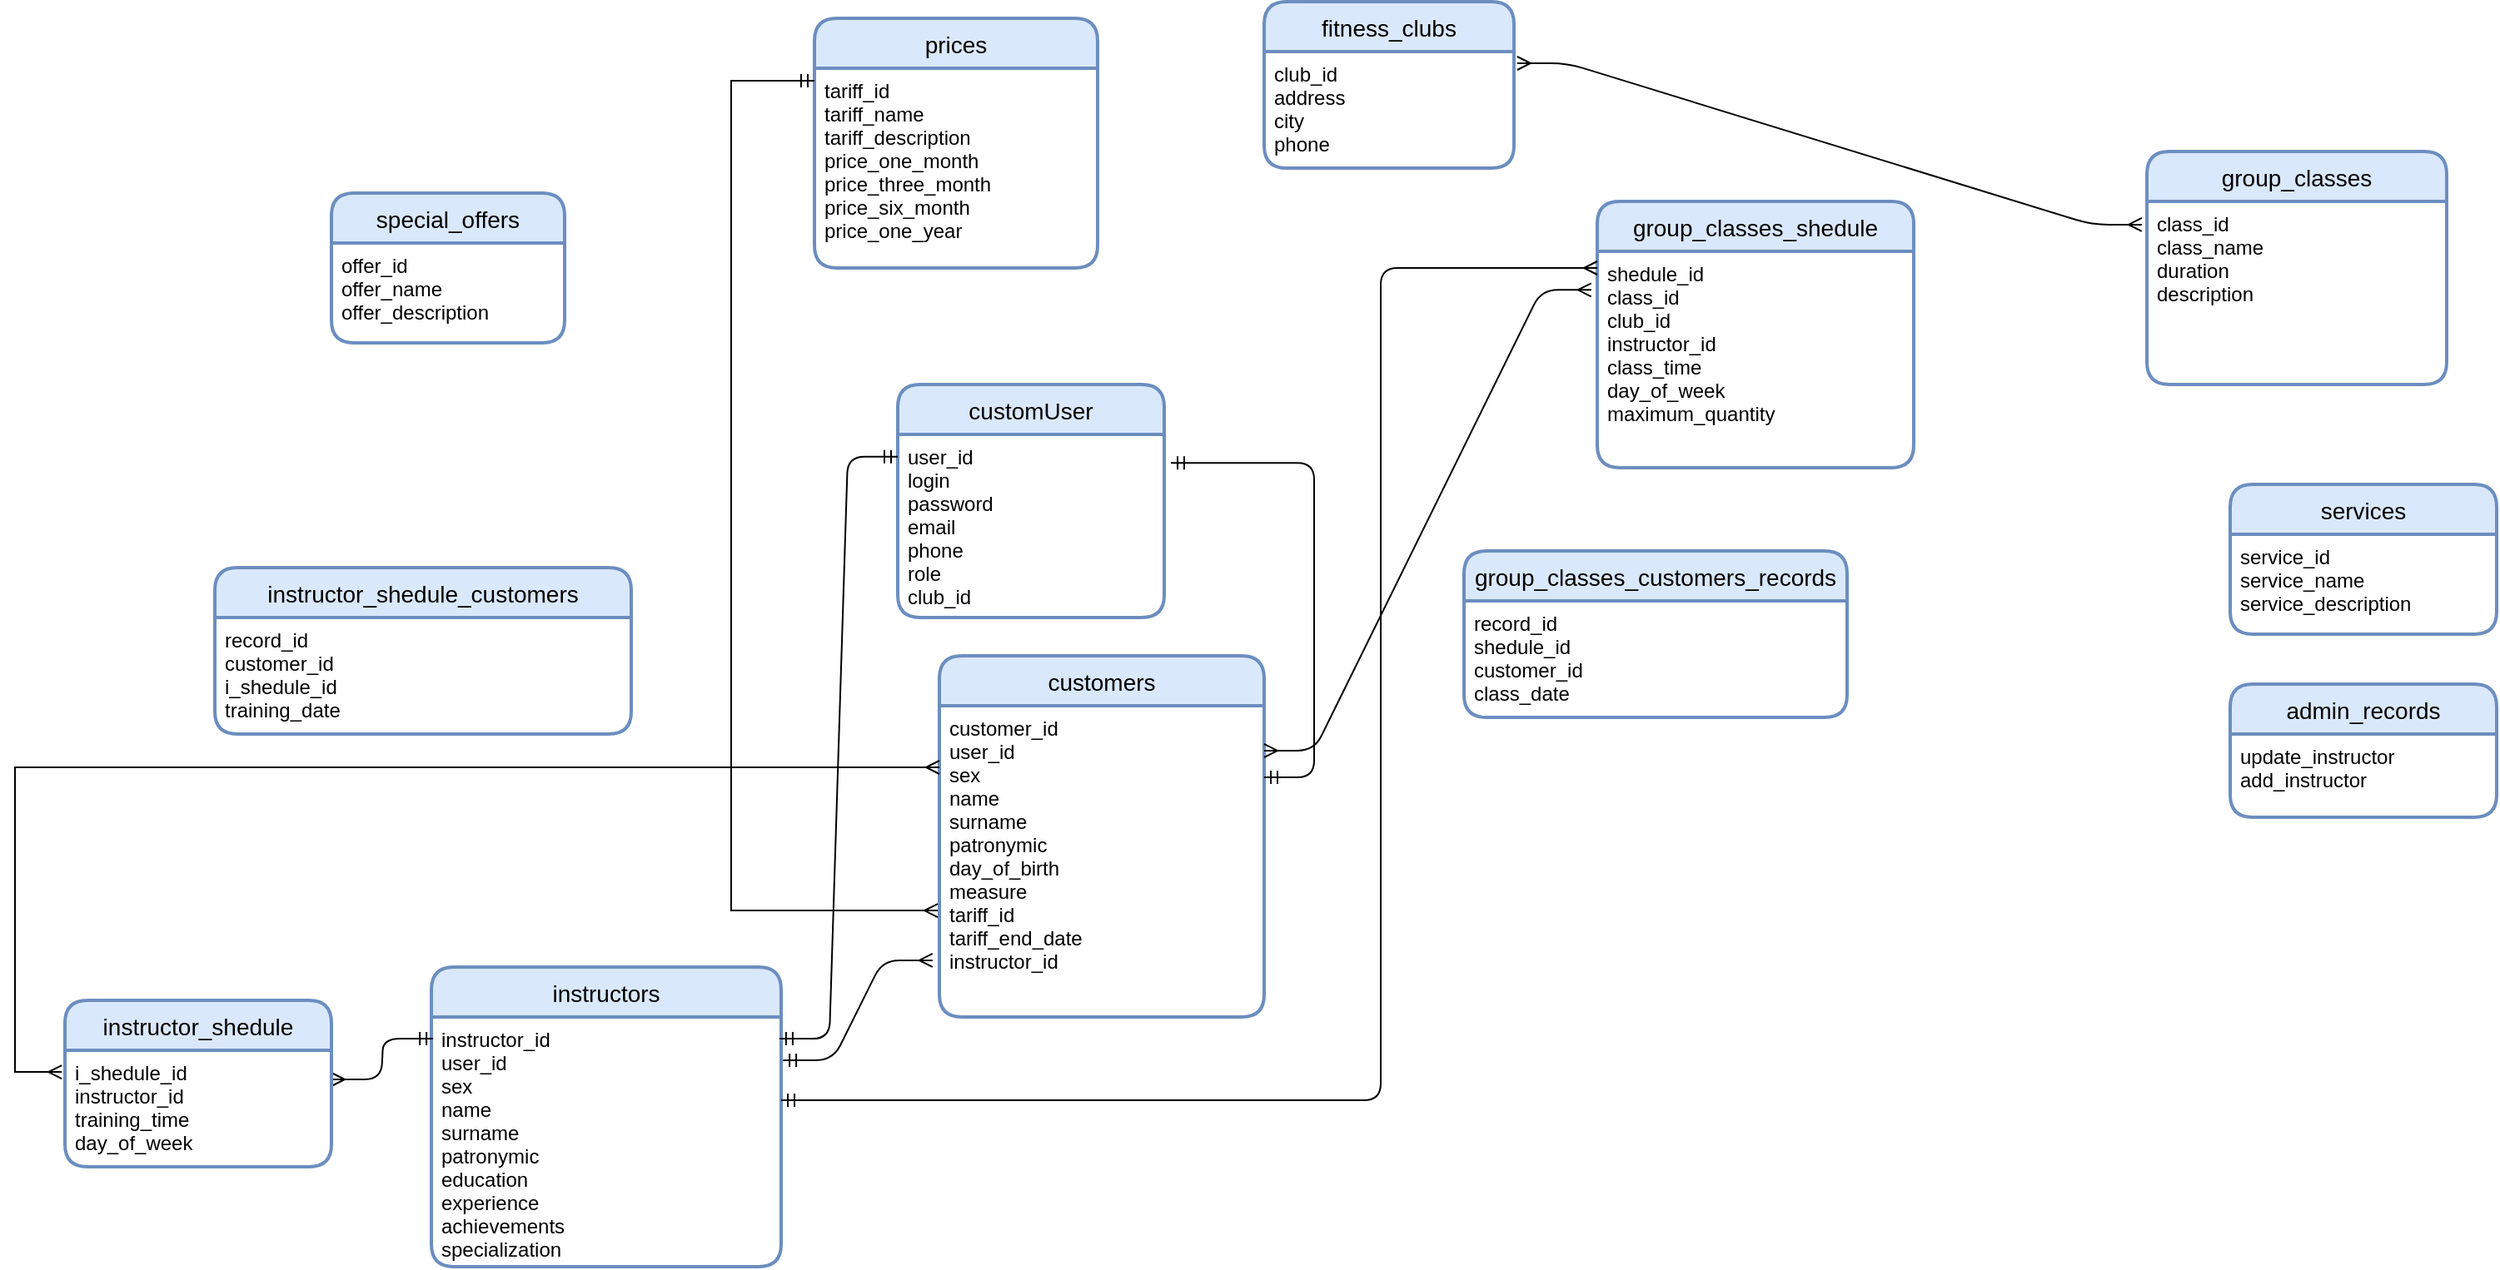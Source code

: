 <mxfile version="14.6.12" type="device"><diagram id="KnxbvycGY2qdrMYdo_hH" name="Page-1"><mxGraphModel dx="2200" dy="806" grid="1" gridSize="10" guides="1" tooltips="1" connect="1" arrows="1" fold="1" page="1" pageScale="1" pageWidth="850" pageHeight="1100" math="0" shadow="0"><root><mxCell id="0"/><mxCell id="1" parent="0"/><mxCell id="GJQrRnhGaMYOOyCa5IkW-1" value="customers" style="swimlane;childLayout=stackLayout;horizontal=1;startSize=30;horizontalStack=0;rounded=1;fontSize=14;fontStyle=0;strokeWidth=2;resizeParent=0;resizeLast=1;shadow=0;dashed=0;align=center;fillColor=#dae8fc;strokeColor=#6c8ebf;" parent="1" vertex="1"><mxGeometry x="515" y="533" width="195" height="217" as="geometry"/></mxCell><mxCell id="GJQrRnhGaMYOOyCa5IkW-2" value="customer_id&#10;user_id&#10;sex&#10;name&#10;surname&#10;patronymic&#10;day_of_birth&#10;measure&#10;tariff_id&#10;tariff_end_date&#10;instructor_id&#10;&#10;" style="align=left;strokeColor=none;fillColor=none;spacingLeft=4;fontSize=12;verticalAlign=top;resizable=0;rotatable=0;part=1;" parent="GJQrRnhGaMYOOyCa5IkW-1" vertex="1"><mxGeometry y="30" width="195" height="187" as="geometry"/></mxCell><mxCell id="GJQrRnhGaMYOOyCa5IkW-3" value="customUser" style="swimlane;childLayout=stackLayout;horizontal=1;startSize=30;horizontalStack=0;rounded=1;fontSize=14;fontStyle=0;strokeWidth=2;resizeParent=0;resizeLast=1;shadow=0;dashed=0;align=center;fillColor=#dae8fc;strokeColor=#6c8ebf;" parent="1" vertex="1"><mxGeometry x="490" y="370" width="160" height="140" as="geometry"/></mxCell><mxCell id="GJQrRnhGaMYOOyCa5IkW-4" value="user_id&#10;login&#10;password&#10;email&#10;phone&#10;role&#10;club_id&#10;&#10;&#10;" style="align=left;strokeColor=none;fillColor=none;spacingLeft=4;fontSize=12;verticalAlign=top;resizable=0;rotatable=0;part=1;" parent="GJQrRnhGaMYOOyCa5IkW-3" vertex="1"><mxGeometry y="30" width="160" height="110" as="geometry"/></mxCell><mxCell id="GJQrRnhGaMYOOyCa5IkW-6" value="fitness_clubs" style="swimlane;childLayout=stackLayout;horizontal=1;startSize=30;horizontalStack=0;rounded=1;fontSize=14;fontStyle=0;strokeWidth=2;resizeParent=0;resizeLast=1;shadow=0;dashed=0;align=center;fillColor=#dae8fc;strokeColor=#6c8ebf;" parent="1" vertex="1"><mxGeometry x="710" y="140" width="150" height="100" as="geometry"/></mxCell><mxCell id="GJQrRnhGaMYOOyCa5IkW-7" value="club_id&#10;address&#10;city&#10;phone&#10;" style="align=left;strokeColor=none;fillColor=none;spacingLeft=4;fontSize=12;verticalAlign=top;resizable=0;rotatable=0;part=1;" parent="GJQrRnhGaMYOOyCa5IkW-6" vertex="1"><mxGeometry y="30" width="150" height="70" as="geometry"/></mxCell><mxCell id="GJQrRnhGaMYOOyCa5IkW-10" value="prices" style="swimlane;childLayout=stackLayout;horizontal=1;startSize=30;horizontalStack=0;rounded=1;fontSize=14;fontStyle=0;strokeWidth=2;resizeParent=0;resizeLast=1;shadow=0;dashed=0;align=center;fillColor=#dae8fc;strokeColor=#6c8ebf;" parent="1" vertex="1"><mxGeometry x="440" y="150" width="170" height="150" as="geometry"/></mxCell><mxCell id="GJQrRnhGaMYOOyCa5IkW-11" value="tariff_id&#10;tariff_name&#10;tariff_description&#10;price_one_month&#10;price_three_month&#10;price_six_month&#10;price_one_year" style="align=left;strokeColor=none;fillColor=none;spacingLeft=4;fontSize=12;verticalAlign=top;resizable=0;rotatable=0;part=1;" parent="GJQrRnhGaMYOOyCa5IkW-10" vertex="1"><mxGeometry y="30" width="170" height="120" as="geometry"/></mxCell><mxCell id="GJQrRnhGaMYOOyCa5IkW-12" value="special_offers" style="swimlane;childLayout=stackLayout;horizontal=1;startSize=30;horizontalStack=0;rounded=1;fontSize=14;fontStyle=0;strokeWidth=2;resizeParent=0;resizeLast=1;shadow=0;dashed=0;align=center;fillColor=#dae8fc;strokeColor=#6c8ebf;" parent="1" vertex="1"><mxGeometry x="150" y="255" width="140" height="90" as="geometry"/></mxCell><mxCell id="GJQrRnhGaMYOOyCa5IkW-13" value="offer_id&#10;offer_name&#10;offer_description" style="align=left;strokeColor=none;fillColor=none;spacingLeft=4;fontSize=12;verticalAlign=top;resizable=0;rotatable=0;part=1;" parent="GJQrRnhGaMYOOyCa5IkW-12" vertex="1"><mxGeometry y="30" width="140" height="60" as="geometry"/></mxCell><mxCell id="GJQrRnhGaMYOOyCa5IkW-14" value="services" style="swimlane;childLayout=stackLayout;horizontal=1;startSize=30;horizontalStack=0;rounded=1;fontSize=14;fontStyle=0;strokeWidth=2;resizeParent=0;resizeLast=1;shadow=0;dashed=0;align=center;fillColor=#dae8fc;strokeColor=#6c8ebf;" parent="1" vertex="1"><mxGeometry x="1290" y="430" width="160" height="90" as="geometry"/></mxCell><mxCell id="GJQrRnhGaMYOOyCa5IkW-15" value="service_id&#10;service_name&#10;service_description&#10;&#10;" style="align=left;strokeColor=none;fillColor=none;spacingLeft=4;fontSize=12;verticalAlign=top;resizable=0;rotatable=0;part=1;" parent="GJQrRnhGaMYOOyCa5IkW-14" vertex="1"><mxGeometry y="30" width="160" height="60" as="geometry"/></mxCell><mxCell id="GJQrRnhGaMYOOyCa5IkW-16" value="instructors" style="swimlane;childLayout=stackLayout;horizontal=1;startSize=30;horizontalStack=0;rounded=1;fontSize=14;fontStyle=0;strokeWidth=2;resizeParent=0;resizeLast=1;shadow=0;dashed=0;align=center;fillColor=#dae8fc;strokeColor=#6c8ebf;" parent="1" vertex="1"><mxGeometry x="210" y="720" width="210" height="180" as="geometry"/></mxCell><mxCell id="GJQrRnhGaMYOOyCa5IkW-17" value="instructor_id&#10;user_id&#10;sex&#10;name&#10;surname&#10;patronymic&#10;education&#10;experience&#10;achievements&#10;specialization" style="align=left;strokeColor=none;fillColor=none;spacingLeft=4;fontSize=12;verticalAlign=top;resizable=0;rotatable=0;part=1;" parent="GJQrRnhGaMYOOyCa5IkW-16" vertex="1"><mxGeometry y="30" width="210" height="150" as="geometry"/></mxCell><mxCell id="GJQrRnhGaMYOOyCa5IkW-18" value="group_classes" style="swimlane;childLayout=stackLayout;horizontal=1;startSize=30;horizontalStack=0;rounded=1;fontSize=14;fontStyle=0;strokeWidth=2;resizeParent=0;resizeLast=1;shadow=0;dashed=0;align=center;fillColor=#dae8fc;strokeColor=#6c8ebf;" parent="1" vertex="1"><mxGeometry x="1240" y="230" width="180" height="140" as="geometry"/></mxCell><mxCell id="GJQrRnhGaMYOOyCa5IkW-19" value="class_id&#10;class_name&#10;duration&#10;description&#10;" style="align=left;strokeColor=none;fillColor=none;spacingLeft=4;fontSize=12;verticalAlign=top;resizable=0;rotatable=0;part=1;" parent="GJQrRnhGaMYOOyCa5IkW-18" vertex="1"><mxGeometry y="30" width="180" height="110" as="geometry"/></mxCell><mxCell id="GJQrRnhGaMYOOyCa5IkW-22" value="" style="edgeStyle=entityRelationEdgeStyle;fontSize=12;html=1;endArrow=ERmandOne;startArrow=ERmandOne;entryX=0;entryY=0.122;entryDx=0;entryDy=0;entryPerimeter=0;exitX=0.995;exitY=0.087;exitDx=0;exitDy=0;exitPerimeter=0;" parent="1" source="GJQrRnhGaMYOOyCa5IkW-17" target="GJQrRnhGaMYOOyCa5IkW-4" edge="1"><mxGeometry width="100" height="100" relative="1" as="geometry"><mxPoint x="490" y="720" as="sourcePoint"/><mxPoint x="590" y="620" as="targetPoint"/></mxGeometry></mxCell><mxCell id="GJQrRnhGaMYOOyCa5IkW-23" value="group_classes_shedule" style="swimlane;childLayout=stackLayout;horizontal=1;startSize=30;horizontalStack=0;rounded=1;fontSize=14;fontStyle=0;strokeWidth=2;resizeParent=0;resizeLast=1;shadow=0;dashed=0;align=center;fillColor=#dae8fc;strokeColor=#6c8ebf;" parent="1" vertex="1"><mxGeometry x="910" y="260" width="190" height="160" as="geometry"/></mxCell><mxCell id="GJQrRnhGaMYOOyCa5IkW-24" value="shedule_id&#10;class_id&#10;club_id&#10;instructor_id&#10;class_time&#10;day_of_week&#10;maximum_quantity" style="align=left;strokeColor=none;fillColor=none;spacingLeft=4;fontSize=12;verticalAlign=top;resizable=0;rotatable=0;part=1;" parent="GJQrRnhGaMYOOyCa5IkW-23" vertex="1"><mxGeometry y="30" width="190" height="130" as="geometry"/></mxCell><mxCell id="GJQrRnhGaMYOOyCa5IkW-25" value="" style="edgeStyle=entityRelationEdgeStyle;fontSize=12;html=1;endArrow=ERmany;startArrow=ERmany;entryX=-0.017;entryY=0.127;entryDx=0;entryDy=0;entryPerimeter=0;exitX=1.013;exitY=0.1;exitDx=0;exitDy=0;exitPerimeter=0;startFill=0;endFill=0;" parent="1" source="GJQrRnhGaMYOOyCa5IkW-7" target="GJQrRnhGaMYOOyCa5IkW-19" edge="1"><mxGeometry width="100" height="100" relative="1" as="geometry"><mxPoint x="660" y="450" as="sourcePoint"/><mxPoint x="760" y="350" as="targetPoint"/></mxGeometry></mxCell><mxCell id="GJQrRnhGaMYOOyCa5IkW-26" value="" style="edgeStyle=entityRelationEdgeStyle;fontSize=12;html=1;endArrow=ERmandOne;startArrow=ERmandOne;entryX=1.025;entryY=0.156;entryDx=0;entryDy=0;entryPerimeter=0;" parent="1" target="GJQrRnhGaMYOOyCa5IkW-4" edge="1"><mxGeometry width="100" height="100" relative="1" as="geometry"><mxPoint x="710" y="606" as="sourcePoint"/><mxPoint x="810" y="490" as="targetPoint"/></mxGeometry></mxCell><mxCell id="GJQrRnhGaMYOOyCa5IkW-27" value="admin_records" style="swimlane;childLayout=stackLayout;horizontal=1;startSize=30;horizontalStack=0;rounded=1;fontSize=14;fontStyle=0;strokeWidth=2;resizeParent=0;resizeLast=1;shadow=0;dashed=0;align=center;fillColor=#dae8fc;strokeColor=#6c8ebf;" parent="1" vertex="1"><mxGeometry x="1290" y="550" width="160" height="80" as="geometry"/></mxCell><mxCell id="GJQrRnhGaMYOOyCa5IkW-28" value="update_instructor&#10;add_instructor" style="align=left;strokeColor=none;fillColor=none;spacingLeft=4;fontSize=12;verticalAlign=top;resizable=0;rotatable=0;part=1;" parent="GJQrRnhGaMYOOyCa5IkW-27" vertex="1"><mxGeometry y="30" width="160" height="50" as="geometry"/></mxCell><mxCell id="GJQrRnhGaMYOOyCa5IkW-34" value="" style="edgeStyle=entityRelationEdgeStyle;fontSize=12;html=1;endArrow=ERmandOne;startArrow=ERmany;entryX=0.005;entryY=0.087;entryDx=0;entryDy=0;entryPerimeter=0;startFill=0;endFill=0;exitX=1;exitY=0.25;exitDx=0;exitDy=0;" parent="1" source="3gyU_cfIDMEURYW7xgLe-2" target="GJQrRnhGaMYOOyCa5IkW-17" edge="1"><mxGeometry width="100" height="100" relative="1" as="geometry"><mxPoint x="150.96" y="778" as="sourcePoint"/><mxPoint x="440" y="800" as="targetPoint"/></mxGeometry></mxCell><mxCell id="GJQrRnhGaMYOOyCa5IkW-35" value="instructor_shedule_customers" style="swimlane;childLayout=stackLayout;horizontal=1;startSize=30;horizontalStack=0;rounded=1;fontSize=14;fontStyle=0;strokeWidth=2;resizeParent=0;resizeLast=1;shadow=0;dashed=0;align=center;fillColor=#dae8fc;strokeColor=#6c8ebf;" parent="1" vertex="1"><mxGeometry x="80" y="480" width="250" height="100" as="geometry"/></mxCell><mxCell id="GJQrRnhGaMYOOyCa5IkW-36" value="record_id&#10;customer_id&#10;i_shedule_id&#10;training_date&#10;" style="align=left;strokeColor=none;fillColor=none;spacingLeft=4;fontSize=12;verticalAlign=top;resizable=0;rotatable=0;part=1;" parent="GJQrRnhGaMYOOyCa5IkW-35" vertex="1"><mxGeometry y="30" width="250" height="70" as="geometry"/></mxCell><mxCell id="GJQrRnhGaMYOOyCa5IkW-37" style="edgeStyle=orthogonalEdgeStyle;rounded=0;orthogonalLoop=1;jettySize=auto;html=1;exitX=-0.012;exitY=0.163;exitDx=0;exitDy=0;startArrow=ERmany;startFill=0;endArrow=ERmany;endFill=0;exitPerimeter=0;" parent="1" target="GJQrRnhGaMYOOyCa5IkW-2" edge="1"><mxGeometry relative="1" as="geometry"><mxPoint x="-11.92" y="783.04" as="sourcePoint"/><mxPoint x="120" y="600" as="targetPoint"/><Array as="points"><mxPoint x="-40" y="783"/><mxPoint x="-40" y="600"/></Array></mxGeometry></mxCell><mxCell id="ymxC1H0lGJP1fav1LMBq-1" value="group_classes_customers_records" style="swimlane;childLayout=stackLayout;horizontal=1;startSize=30;horizontalStack=0;rounded=1;fontSize=14;fontStyle=0;strokeWidth=2;resizeParent=0;resizeLast=1;shadow=0;dashed=0;align=center;fillColor=#dae8fc;strokeColor=#6c8ebf;" parent="1" vertex="1"><mxGeometry x="830" y="470" width="230" height="100" as="geometry"/></mxCell><mxCell id="ymxC1H0lGJP1fav1LMBq-2" value="record_id&#10;shedule_id&#10;customer_id&#10;class_date" style="align=left;strokeColor=none;fillColor=none;spacingLeft=4;fontSize=12;verticalAlign=top;resizable=0;rotatable=0;part=1;" parent="ymxC1H0lGJP1fav1LMBq-1" vertex="1"><mxGeometry y="30" width="230" height="70" as="geometry"/></mxCell><mxCell id="ymxC1H0lGJP1fav1LMBq-6" value="" style="edgeStyle=entityRelationEdgeStyle;fontSize=12;html=1;endArrow=ERmany;startArrow=ERmany;entryX=-0.019;entryY=0.178;entryDx=0;entryDy=0;entryPerimeter=0;" parent="1" target="GJQrRnhGaMYOOyCa5IkW-24" edge="1"><mxGeometry width="100" height="100" relative="1" as="geometry"><mxPoint x="710" y="590" as="sourcePoint"/><mxPoint x="1080" y="301" as="targetPoint"/></mxGeometry></mxCell><mxCell id="ymxC1H0lGJP1fav1LMBq-7" style="edgeStyle=elbowEdgeStyle;rounded=0;orthogonalLoop=1;jettySize=auto;html=1;exitX=0.75;exitY=0;exitDx=0;exitDy=0;startArrow=ERmany;startFill=0;endArrow=ERmany;endFill=0;" parent="1" source="ymxC1H0lGJP1fav1LMBq-1" target="ymxC1H0lGJP1fav1LMBq-1" edge="1"><mxGeometry relative="1" as="geometry"/></mxCell><mxCell id="ymxC1H0lGJP1fav1LMBq-8" value="" style="edgeStyle=elbowEdgeStyle;fontSize=12;html=1;endArrow=ERmany;startArrow=ERmandOne;entryX=0;entryY=0.25;entryDx=0;entryDy=0;startFill=0;exitX=1;exitY=0.333;exitDx=0;exitDy=0;exitPerimeter=0;" parent="1" source="GJQrRnhGaMYOOyCa5IkW-17" target="GJQrRnhGaMYOOyCa5IkW-23" edge="1"><mxGeometry width="100" height="100" relative="1" as="geometry"><mxPoint x="420" y="753" as="sourcePoint"/><mxPoint x="810" y="753" as="targetPoint"/><Array as="points"><mxPoint x="780" y="530"/></Array></mxGeometry></mxCell><mxCell id="ymxC1H0lGJP1fav1LMBq-13" style="edgeStyle=elbowEdgeStyle;rounded=0;orthogonalLoop=1;jettySize=auto;html=1;exitX=-0.005;exitY=0.658;exitDx=0;exitDy=0;entryX=0;entryY=0.25;entryDx=0;entryDy=0;startArrow=ERmany;startFill=0;endArrow=ERmandOne;endFill=0;elbow=vertical;jumpStyle=none;exitPerimeter=0;" parent="1" source="GJQrRnhGaMYOOyCa5IkW-2" target="GJQrRnhGaMYOOyCa5IkW-10" edge="1"><mxGeometry relative="1" as="geometry"><Array as="points"><mxPoint x="390" y="390"/></Array></mxGeometry></mxCell><mxCell id="ymxC1H0lGJP1fav1LMBq-14" value="" style="edgeStyle=entityRelationEdgeStyle;fontSize=12;html=1;endArrow=ERmany;startArrow=ERmandOne;entryX=-0.021;entryY=0.818;entryDx=0;entryDy=0;entryPerimeter=0;exitX=1.005;exitY=0.173;exitDx=0;exitDy=0;exitPerimeter=0;endFill=0;" parent="1" source="GJQrRnhGaMYOOyCa5IkW-17" target="GJQrRnhGaMYOOyCa5IkW-2" edge="1"><mxGeometry width="100" height="100" relative="1" as="geometry"><mxPoint x="436.09" y="771.85" as="sourcePoint"/><mxPoint x="500" y="423.42" as="targetPoint"/></mxGeometry></mxCell><mxCell id="3gyU_cfIDMEURYW7xgLe-1" value="instructor_shedule" style="swimlane;childLayout=stackLayout;horizontal=1;startSize=30;horizontalStack=0;rounded=1;fontSize=14;fontStyle=0;strokeWidth=2;resizeParent=0;resizeLast=1;shadow=0;dashed=0;align=center;fillColor=#dae8fc;strokeColor=#6c8ebf;" parent="1" vertex="1"><mxGeometry x="-10" y="740" width="160" height="100" as="geometry"/></mxCell><mxCell id="3gyU_cfIDMEURYW7xgLe-2" value="i_shedule_id&#10;instructor_id&#10;training_time&#10;day_of_week" style="align=left;strokeColor=none;fillColor=none;spacingLeft=4;fontSize=12;verticalAlign=top;resizable=0;rotatable=0;part=1;" parent="3gyU_cfIDMEURYW7xgLe-1" vertex="1"><mxGeometry y="30" width="160" height="70" as="geometry"/></mxCell></root></mxGraphModel></diagram></mxfile>